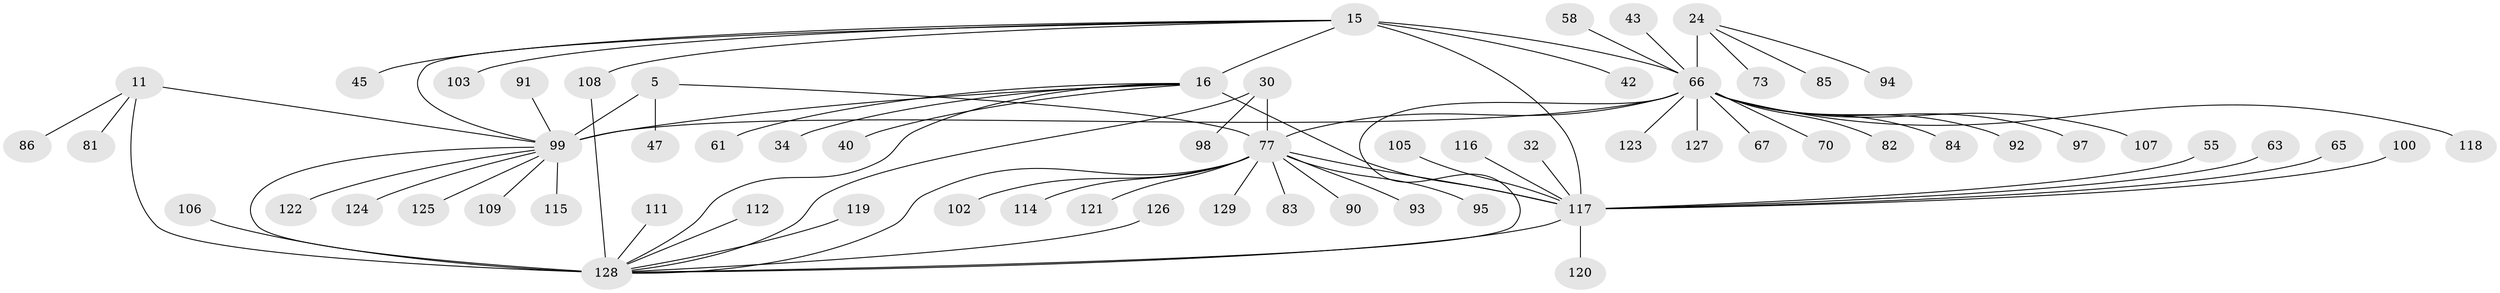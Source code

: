 // original degree distribution, {8: 0.046511627906976744, 11: 0.031007751937984496, 5: 0.031007751937984496, 7: 0.023255813953488372, 9: 0.06201550387596899, 13: 0.015503875968992248, 6: 0.015503875968992248, 10: 0.007751937984496124, 12: 0.007751937984496124, 2: 0.14728682170542637, 1: 0.5968992248062015, 3: 0.015503875968992248}
// Generated by graph-tools (version 1.1) at 2025/55/03/09/25 04:55:03]
// undirected, 64 vertices, 75 edges
graph export_dot {
graph [start="1"]
  node [color=gray90,style=filled];
  5 [super="+3"];
  11 [super="+10"];
  15 [super="+13"];
  16 [super="+14"];
  24 [super="+22"];
  30 [super="+26"];
  32;
  34;
  40;
  42;
  43;
  45;
  47;
  55;
  58;
  61;
  63;
  65;
  66 [super="+20+53+23+35"];
  67;
  70;
  73;
  77 [super="+33+29+54+56+60"];
  81;
  82;
  83;
  84;
  85;
  86;
  90 [super="+62"];
  91;
  92;
  93;
  94 [super="+39"];
  95;
  97;
  98 [super="+72"];
  99 [super="+6+36+4+59+64+68+89"];
  100;
  102;
  103;
  105;
  106;
  107;
  108 [super="+46"];
  109;
  111;
  112;
  114;
  115;
  116 [super="+69"];
  117 [super="+18"];
  118 [super="+76"];
  119;
  120;
  121;
  122;
  123 [super="+113"];
  124 [super="+101"];
  125;
  126 [super="+57"];
  127 [super="+31"];
  128 [super="+96+12+110+37+9+48+49+52+71+74+75+78+80+88+104"];
  129;
  5 -- 47;
  5 -- 99 [weight=8];
  5 -- 77;
  11 -- 81;
  11 -- 86;
  11 -- 128 [weight=8];
  11 -- 99;
  15 -- 16 [weight=4];
  15 -- 45;
  15 -- 103;
  15 -- 66 [weight=3];
  15 -- 42;
  15 -- 108;
  15 -- 117 [weight=4];
  15 -- 99;
  16 -- 34;
  16 -- 40;
  16 -- 61;
  16 -- 117 [weight=4];
  16 -- 128;
  16 -- 99;
  24 -- 73;
  24 -- 85;
  24 -- 94;
  24 -- 66 [weight=8];
  30 -- 98;
  30 -- 128;
  30 -- 77 [weight=8];
  32 -- 117;
  43 -- 66;
  55 -- 117;
  58 -- 66;
  63 -- 117;
  65 -- 117;
  66 -- 70;
  66 -- 84;
  66 -- 92;
  66 -- 97;
  66 -- 107;
  66 -- 123;
  66 -- 128 [weight=2];
  66 -- 67;
  66 -- 82;
  66 -- 118;
  66 -- 127;
  66 -- 99;
  66 -- 77;
  77 -- 128;
  77 -- 114;
  77 -- 83;
  77 -- 93;
  77 -- 90;
  77 -- 129;
  77 -- 102;
  77 -- 117 [weight=2];
  77 -- 121;
  77 -- 95;
  91 -- 99;
  99 -- 109;
  99 -- 115;
  99 -- 122;
  99 -- 124;
  99 -- 128;
  99 -- 125;
  100 -- 117;
  105 -- 117;
  106 -- 128;
  108 -- 128;
  111 -- 128;
  112 -- 128;
  116 -- 117;
  117 -- 120;
  117 -- 128;
  119 -- 128;
  126 -- 128;
}
